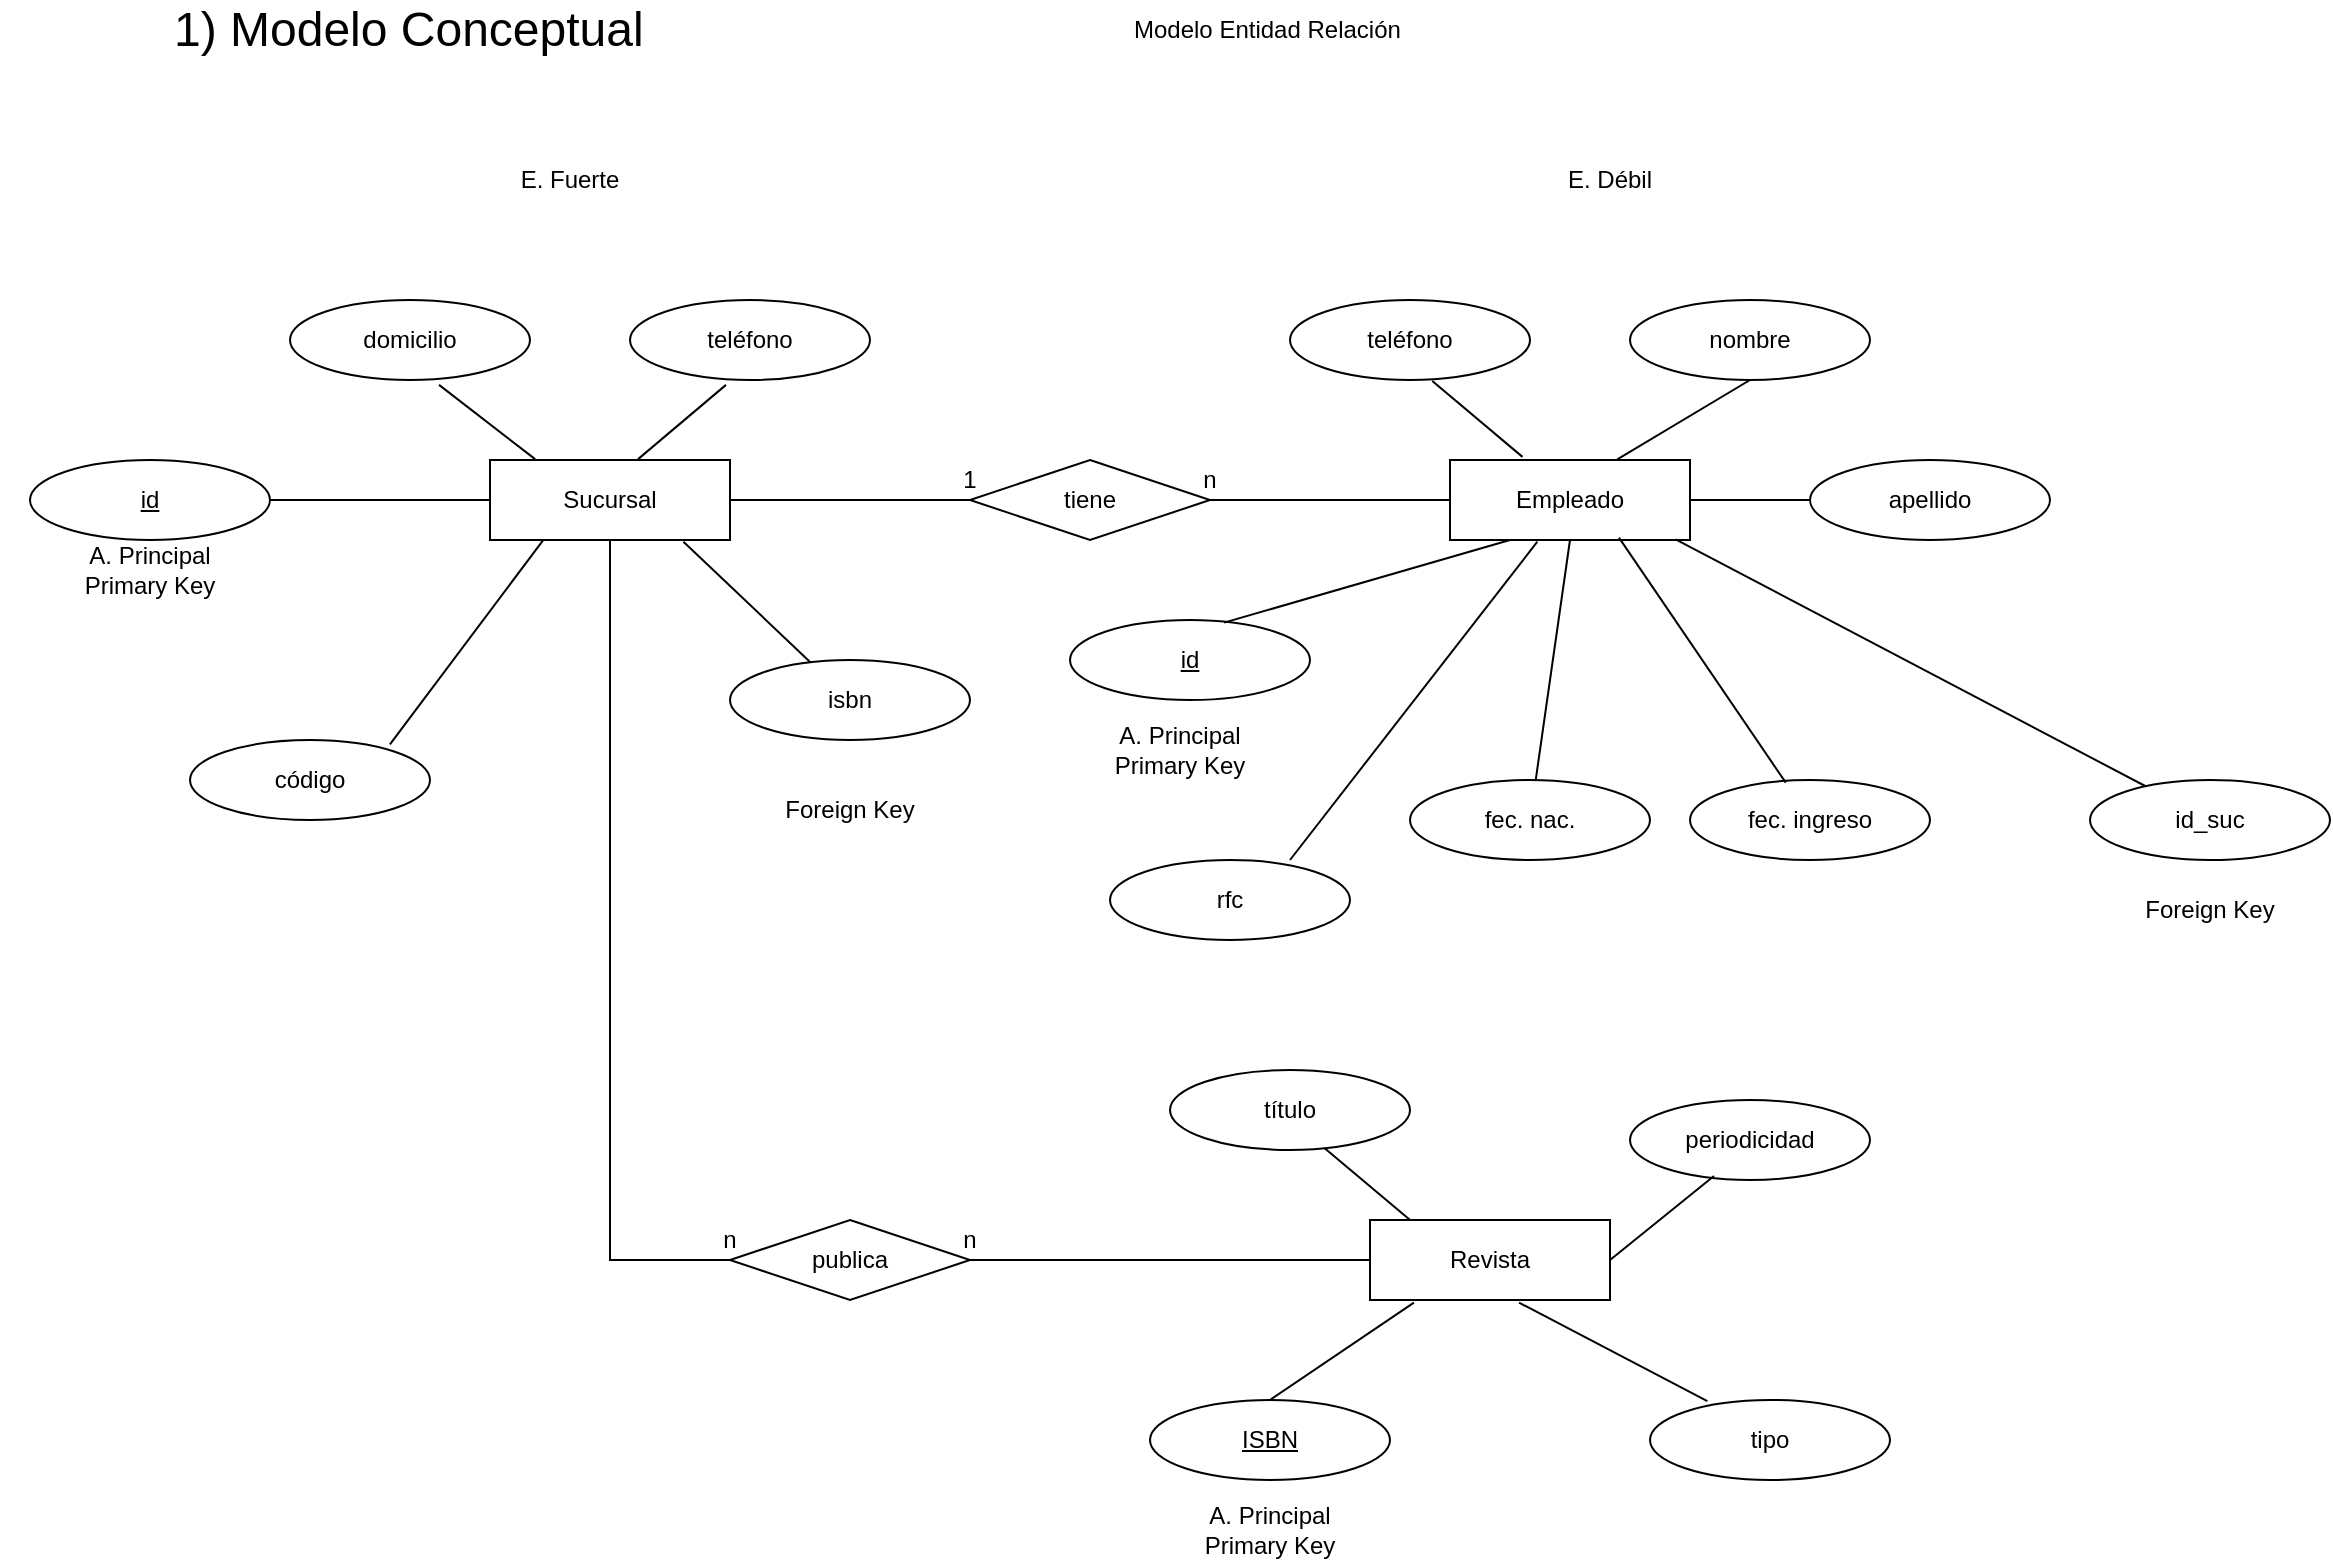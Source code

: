 <mxfile version="26.0.16">
  <diagram name="Page-1" id="2m4wh7v3PmHXvsgqi0Bo">
    <mxGraphModel dx="2132" dy="590" grid="1" gridSize="10" guides="1" tooltips="1" connect="1" arrows="1" fold="1" page="1" pageScale="1" pageWidth="827" pageHeight="1169" math="0" shadow="0">
      <root>
        <mxCell id="0" />
        <mxCell id="1" parent="0" />
        <mxCell id="oQlI8IUR9d3YUx72Ssix-1" value="1) Modelo Conceptual" style="text;html=1;align=left;verticalAlign=middle;whiteSpace=wrap;rounded=0;fontSize=24;" parent="1" vertex="1">
          <mxGeometry x="40" y="50" width="320" height="30" as="geometry" />
        </mxCell>
        <mxCell id="oQlI8IUR9d3YUx72Ssix-2" value="Sucursal" style="rounded=0;whiteSpace=wrap;html=1;" parent="1" vertex="1">
          <mxGeometry x="200" y="280" width="120" height="40" as="geometry" />
        </mxCell>
        <mxCell id="oQlI8IUR9d3YUx72Ssix-3" value="domicilio" style="ellipse;whiteSpace=wrap;html=1;" parent="1" vertex="1">
          <mxGeometry x="100" y="200" width="120" height="40" as="geometry" />
        </mxCell>
        <mxCell id="oQlI8IUR9d3YUx72Ssix-8" value="teléfono" style="ellipse;whiteSpace=wrap;html=1;" parent="1" vertex="1">
          <mxGeometry x="270" y="200" width="120" height="40" as="geometry" />
        </mxCell>
        <mxCell id="oQlI8IUR9d3YUx72Ssix-9" value="código" style="ellipse;whiteSpace=wrap;html=1;" parent="1" vertex="1">
          <mxGeometry x="50" y="420" width="120" height="40" as="geometry" />
        </mxCell>
        <mxCell id="oQlI8IUR9d3YUx72Ssix-12" value="" style="endArrow=none;html=1;rounded=0;exitX=0.621;exitY=1.061;exitDx=0;exitDy=0;exitPerimeter=0;entryX=0.188;entryY=-0.011;entryDx=0;entryDy=0;entryPerimeter=0;" parent="1" source="oQlI8IUR9d3YUx72Ssix-3" target="oQlI8IUR9d3YUx72Ssix-2" edge="1">
          <mxGeometry width="50" height="50" relative="1" as="geometry">
            <mxPoint x="100.0" y="310" as="sourcePoint" />
            <mxPoint x="164.04" y="260.0" as="targetPoint" />
          </mxGeometry>
        </mxCell>
        <mxCell id="oQlI8IUR9d3YUx72Ssix-13" value="Empleado" style="rounded=0;whiteSpace=wrap;html=1;" parent="1" vertex="1">
          <mxGeometry x="680" y="280" width="120" height="40" as="geometry" />
        </mxCell>
        <mxCell id="oQlI8IUR9d3YUx72Ssix-14" value="nombre" style="ellipse;whiteSpace=wrap;html=1;" parent="1" vertex="1">
          <mxGeometry x="770" y="200" width="120" height="40" as="geometry" />
        </mxCell>
        <mxCell id="oQlI8IUR9d3YUx72Ssix-15" value="apellido" style="ellipse;whiteSpace=wrap;html=1;" parent="1" vertex="1">
          <mxGeometry x="860" y="280" width="120" height="40" as="geometry" />
        </mxCell>
        <mxCell id="oQlI8IUR9d3YUx72Ssix-16" value="&lt;u&gt;id&lt;/u&gt;" style="ellipse;whiteSpace=wrap;html=1;" parent="1" vertex="1">
          <mxGeometry x="490" y="360" width="120" height="40" as="geometry" />
        </mxCell>
        <mxCell id="oQlI8IUR9d3YUx72Ssix-17" value="teléfono" style="ellipse;whiteSpace=wrap;html=1;" parent="1" vertex="1">
          <mxGeometry x="600" y="200" width="120" height="40" as="geometry" />
        </mxCell>
        <mxCell id="oQlI8IUR9d3YUx72Ssix-22" value="Modelo Entidad Relación" style="text;html=1;align=left;verticalAlign=middle;whiteSpace=wrap;rounded=0;" parent="1" vertex="1">
          <mxGeometry x="520" y="50" width="190" height="30" as="geometry" />
        </mxCell>
        <mxCell id="Q5rVgcIDudq4uHsDflU4-11" style="edgeStyle=orthogonalEdgeStyle;rounded=0;orthogonalLoop=1;jettySize=auto;html=1;entryX=1;entryY=0.5;entryDx=0;entryDy=0;endArrow=none;startFill=0;" parent="1" source="oQlI8IUR9d3YUx72Ssix-23" target="oQlI8IUR9d3YUx72Ssix-2" edge="1">
          <mxGeometry relative="1" as="geometry" />
        </mxCell>
        <mxCell id="Q5rVgcIDudq4uHsDflU4-13" style="edgeStyle=orthogonalEdgeStyle;rounded=0;orthogonalLoop=1;jettySize=auto;html=1;entryX=0;entryY=0.5;entryDx=0;entryDy=0;endArrow=none;startFill=0;" parent="1" source="oQlI8IUR9d3YUx72Ssix-23" target="oQlI8IUR9d3YUx72Ssix-13" edge="1">
          <mxGeometry relative="1" as="geometry" />
        </mxCell>
        <mxCell id="oQlI8IUR9d3YUx72Ssix-23" value="tiene" style="rhombus;whiteSpace=wrap;html=1;" parent="1" vertex="1">
          <mxGeometry x="440" y="280" width="120" height="40" as="geometry" />
        </mxCell>
        <mxCell id="Jr2bOZ-NmzqemenztBpP-1" value="1" style="text;html=1;align=center;verticalAlign=middle;whiteSpace=wrap;rounded=0;" parent="1" vertex="1">
          <mxGeometry x="430" y="280" width="20" height="20" as="geometry" />
        </mxCell>
        <mxCell id="Jr2bOZ-NmzqemenztBpP-2" value="n" style="text;html=1;align=center;verticalAlign=middle;whiteSpace=wrap;rounded=0;" parent="1" vertex="1">
          <mxGeometry x="550" y="280" width="20" height="20" as="geometry" />
        </mxCell>
        <mxCell id="Jr2bOZ-NmzqemenztBpP-5" value="id_suc" style="ellipse;whiteSpace=wrap;html=1;" parent="1" vertex="1">
          <mxGeometry x="1000" y="440" width="120" height="40" as="geometry" />
        </mxCell>
        <mxCell id="Jr2bOZ-NmzqemenztBpP-9" value="E. Fuerte" style="text;html=1;align=center;verticalAlign=middle;whiteSpace=wrap;rounded=0;" parent="1" vertex="1">
          <mxGeometry x="200" y="110" width="80" height="60" as="geometry" />
        </mxCell>
        <mxCell id="Jr2bOZ-NmzqemenztBpP-10" value="E. Débil" style="text;html=1;align=center;verticalAlign=middle;whiteSpace=wrap;rounded=0;" parent="1" vertex="1">
          <mxGeometry x="720" y="110" width="80" height="60" as="geometry" />
        </mxCell>
        <mxCell id="sLKigQfJ16g1k35YhlFk-1" value="fec. nac." style="ellipse;whiteSpace=wrap;html=1;" parent="1" vertex="1">
          <mxGeometry x="660" y="440" width="120" height="40" as="geometry" />
        </mxCell>
        <mxCell id="sLKigQfJ16g1k35YhlFk-2" value="fec. ingreso" style="ellipse;whiteSpace=wrap;html=1;" parent="1" vertex="1">
          <mxGeometry x="800" y="440" width="120" height="40" as="geometry" />
        </mxCell>
        <mxCell id="Q5rVgcIDudq4uHsDflU4-1" value="" style="endArrow=none;html=1;rounded=0;exitX=0.697;exitY=-0.008;exitDx=0;exitDy=0;exitPerimeter=0;entryX=0.5;entryY=1;entryDx=0;entryDy=0;" parent="1" source="oQlI8IUR9d3YUx72Ssix-13" target="oQlI8IUR9d3YUx72Ssix-14" edge="1">
          <mxGeometry width="50" height="50" relative="1" as="geometry">
            <mxPoint x="320.0" y="520" as="sourcePoint" />
            <mxPoint x="384.04" y="470.0" as="targetPoint" />
          </mxGeometry>
        </mxCell>
        <mxCell id="Q5rVgcIDudq4uHsDflU4-2" value="" style="endArrow=none;html=1;rounded=0;exitX=0.617;exitY=-0.011;exitDx=0;exitDy=0;exitPerimeter=0;entryX=0.4;entryY=1.061;entryDx=0;entryDy=0;entryPerimeter=0;" parent="1" source="oQlI8IUR9d3YUx72Ssix-2" target="oQlI8IUR9d3YUx72Ssix-8" edge="1">
          <mxGeometry width="50" height="50" relative="1" as="geometry">
            <mxPoint x="360.0" y="415" as="sourcePoint" />
            <mxPoint x="424.04" y="365.0" as="targetPoint" />
          </mxGeometry>
        </mxCell>
        <mxCell id="Q5rVgcIDudq4uHsDflU4-3" value="" style="endArrow=none;html=1;rounded=0;exitX=0.833;exitY=0.054;exitDx=0;exitDy=0;exitPerimeter=0;entryX=0.224;entryY=0.992;entryDx=0;entryDy=0;entryPerimeter=0;" parent="1" source="oQlI8IUR9d3YUx72Ssix-9" target="oQlI8IUR9d3YUx72Ssix-2" edge="1">
          <mxGeometry width="50" height="50" relative="1" as="geometry">
            <mxPoint x="220.0" y="415" as="sourcePoint" />
            <mxPoint x="284.04" y="365.0" as="targetPoint" />
          </mxGeometry>
        </mxCell>
        <mxCell id="Q5rVgcIDudq4uHsDflU4-5" value="" style="endArrow=none;html=1;rounded=0;exitX=0.25;exitY=1;exitDx=0;exitDy=0;entryX=0.642;entryY=0.033;entryDx=0;entryDy=0;entryPerimeter=0;" parent="1" source="oQlI8IUR9d3YUx72Ssix-13" target="oQlI8IUR9d3YUx72Ssix-16" edge="1">
          <mxGeometry width="50" height="50" relative="1" as="geometry">
            <mxPoint x="450.0" y="520" as="sourcePoint" />
            <mxPoint x="514.04" y="470.0" as="targetPoint" />
          </mxGeometry>
        </mxCell>
        <mxCell id="Q5rVgcIDudq4uHsDflU4-6" value="" style="endArrow=none;html=1;rounded=0;exitX=0.302;exitY=-0.039;exitDx=0;exitDy=0;exitPerimeter=0;entryX=0.593;entryY=1.013;entryDx=0;entryDy=0;entryPerimeter=0;" parent="1" source="oQlI8IUR9d3YUx72Ssix-13" target="oQlI8IUR9d3YUx72Ssix-17" edge="1">
          <mxGeometry width="50" height="50" relative="1" as="geometry">
            <mxPoint x="390.0" y="520" as="sourcePoint" />
            <mxPoint x="454.04" y="470.0" as="targetPoint" />
          </mxGeometry>
        </mxCell>
        <mxCell id="Q5rVgcIDudq4uHsDflU4-7" value="" style="endArrow=none;html=1;rounded=0;exitX=0.94;exitY=0.992;exitDx=0;exitDy=0;exitPerimeter=0;" parent="1" source="oQlI8IUR9d3YUx72Ssix-13" target="Jr2bOZ-NmzqemenztBpP-5" edge="1">
          <mxGeometry width="50" height="50" relative="1" as="geometry">
            <mxPoint x="320.0" y="590" as="sourcePoint" />
            <mxPoint x="384.04" y="540" as="targetPoint" />
          </mxGeometry>
        </mxCell>
        <mxCell id="Q5rVgcIDudq4uHsDflU4-8" value="" style="endArrow=none;html=1;rounded=0;exitX=0.704;exitY=0.971;exitDx=0;exitDy=0;exitPerimeter=0;entryX=0.399;entryY=0.033;entryDx=0;entryDy=0;entryPerimeter=0;" parent="1" source="oQlI8IUR9d3YUx72Ssix-13" target="sLKigQfJ16g1k35YhlFk-2" edge="1">
          <mxGeometry width="50" height="50" relative="1" as="geometry">
            <mxPoint x="450.0" y="590" as="sourcePoint" />
            <mxPoint x="514.04" y="540" as="targetPoint" />
          </mxGeometry>
        </mxCell>
        <mxCell id="Q5rVgcIDudq4uHsDflU4-9" value="" style="endArrow=none;html=1;rounded=0;exitX=1;exitY=0.5;exitDx=0;exitDy=0;entryX=0;entryY=0.5;entryDx=0;entryDy=0;" parent="1" source="oQlI8IUR9d3YUx72Ssix-13" target="oQlI8IUR9d3YUx72Ssix-15" edge="1">
          <mxGeometry width="50" height="50" relative="1" as="geometry">
            <mxPoint x="390.0" y="590" as="sourcePoint" />
            <mxPoint x="454.04" y="540" as="targetPoint" />
          </mxGeometry>
        </mxCell>
        <mxCell id="Q5rVgcIDudq4uHsDflU4-10" value="" style="endArrow=none;html=1;rounded=0;exitX=0.5;exitY=1;exitDx=0;exitDy=0;" parent="1" source="oQlI8IUR9d3YUx72Ssix-13" target="sLKigQfJ16g1k35YhlFk-1" edge="1">
          <mxGeometry width="50" height="50" relative="1" as="geometry">
            <mxPoint x="550" y="590" as="sourcePoint" />
            <mxPoint x="614.04" y="540" as="targetPoint" />
          </mxGeometry>
        </mxCell>
        <mxCell id="Q5rVgcIDudq4uHsDflU4-15" value="Revista" style="rounded=0;whiteSpace=wrap;html=1;" parent="1" vertex="1">
          <mxGeometry x="640" y="660" width="120" height="40" as="geometry" />
        </mxCell>
        <mxCell id="Q5rVgcIDudq4uHsDflU4-16" value="&lt;u&gt;ISBN&lt;/u&gt;" style="ellipse;whiteSpace=wrap;html=1;" parent="1" vertex="1">
          <mxGeometry x="530" y="750" width="120" height="40" as="geometry" />
        </mxCell>
        <mxCell id="Q5rVgcIDudq4uHsDflU4-17" value="título" style="ellipse;whiteSpace=wrap;html=1;" parent="1" vertex="1">
          <mxGeometry x="540" y="585" width="120" height="40" as="geometry" />
        </mxCell>
        <mxCell id="Q5rVgcIDudq4uHsDflU4-18" value="periodicidad" style="ellipse;whiteSpace=wrap;html=1;" parent="1" vertex="1">
          <mxGeometry x="770" y="600" width="120" height="40" as="geometry" />
        </mxCell>
        <mxCell id="Q5rVgcIDudq4uHsDflU4-19" value="tipo" style="ellipse;whiteSpace=wrap;html=1;" parent="1" vertex="1">
          <mxGeometry x="780" y="750" width="120" height="40" as="geometry" />
        </mxCell>
        <mxCell id="Q5rVgcIDudq4uHsDflU4-20" value="" style="endArrow=none;html=1;rounded=0;exitX=0.167;exitY=0;exitDx=0;exitDy=0;entryX=0.642;entryY=0.971;entryDx=0;entryDy=0;entryPerimeter=0;exitPerimeter=0;" parent="1" source="Q5rVgcIDudq4uHsDflU4-15" target="Q5rVgcIDudq4uHsDflU4-17" edge="1">
          <mxGeometry width="50" height="50" relative="1" as="geometry">
            <mxPoint x="587.13" y="600" as="sourcePoint" />
            <mxPoint x="570.13" y="720" as="targetPoint" />
          </mxGeometry>
        </mxCell>
        <mxCell id="Q5rVgcIDudq4uHsDflU4-21" value="" style="endArrow=none;html=1;rounded=0;exitX=0.35;exitY=0.95;exitDx=0;exitDy=0;exitPerimeter=0;entryX=1;entryY=0.5;entryDx=0;entryDy=0;" parent="1" source="Q5rVgcIDudq4uHsDflU4-18" target="Q5rVgcIDudq4uHsDflU4-15" edge="1">
          <mxGeometry width="50" height="50" relative="1" as="geometry">
            <mxPoint x="637" y="600" as="sourcePoint" />
            <mxPoint x="620" y="720" as="targetPoint" />
          </mxGeometry>
        </mxCell>
        <mxCell id="Q5rVgcIDudq4uHsDflU4-22" value="" style="endArrow=none;html=1;rounded=0;exitX=0.183;exitY=1.033;exitDx=0;exitDy=0;entryX=0.5;entryY=0;entryDx=0;entryDy=0;exitPerimeter=0;" parent="1" source="Q5rVgcIDudq4uHsDflU4-15" target="Q5rVgcIDudq4uHsDflU4-16" edge="1">
          <mxGeometry width="50" height="50" relative="1" as="geometry">
            <mxPoint x="506.87" y="600" as="sourcePoint" />
            <mxPoint x="489.87" y="720" as="targetPoint" />
          </mxGeometry>
        </mxCell>
        <mxCell id="Q5rVgcIDudq4uHsDflU4-23" value="" style="endArrow=none;html=1;rounded=0;exitX=0.621;exitY=1.033;exitDx=0;exitDy=0;exitPerimeter=0;entryX=0.239;entryY=0.013;entryDx=0;entryDy=0;entryPerimeter=0;" parent="1" source="Q5rVgcIDudq4uHsDflU4-15" target="Q5rVgcIDudq4uHsDflU4-19" edge="1">
          <mxGeometry width="50" height="50" relative="1" as="geometry">
            <mxPoint x="457" y="600" as="sourcePoint" />
            <mxPoint x="440" y="720" as="targetPoint" />
          </mxGeometry>
        </mxCell>
        <mxCell id="Q5rVgcIDudq4uHsDflU4-27" style="edgeStyle=orthogonalEdgeStyle;rounded=0;orthogonalLoop=1;jettySize=auto;html=1;entryX=0;entryY=0.5;entryDx=0;entryDy=0;endArrow=none;startFill=0;" parent="1" source="Q5rVgcIDudq4uHsDflU4-24" target="Q5rVgcIDudq4uHsDflU4-15" edge="1">
          <mxGeometry relative="1" as="geometry" />
        </mxCell>
        <mxCell id="Q5rVgcIDudq4uHsDflU4-28" style="edgeStyle=orthogonalEdgeStyle;rounded=0;orthogonalLoop=1;jettySize=auto;html=1;entryX=0.5;entryY=1;entryDx=0;entryDy=0;endArrow=none;startFill=0;" parent="1" source="Q5rVgcIDudq4uHsDflU4-24" target="oQlI8IUR9d3YUx72Ssix-2" edge="1">
          <mxGeometry relative="1" as="geometry">
            <Array as="points">
              <mxPoint x="260" y="680" />
            </Array>
          </mxGeometry>
        </mxCell>
        <mxCell id="Q5rVgcIDudq4uHsDflU4-24" value="publica" style="rhombus;whiteSpace=wrap;html=1;" parent="1" vertex="1">
          <mxGeometry x="320" y="660" width="120" height="40" as="geometry" />
        </mxCell>
        <mxCell id="Q5rVgcIDudq4uHsDflU4-25" value="n" style="text;html=1;align=center;verticalAlign=middle;whiteSpace=wrap;rounded=0;" parent="1" vertex="1">
          <mxGeometry x="310" y="660" width="20" height="20" as="geometry" />
        </mxCell>
        <mxCell id="Q5rVgcIDudq4uHsDflU4-26" value="n" style="text;html=1;align=center;verticalAlign=middle;whiteSpace=wrap;rounded=0;" parent="1" vertex="1">
          <mxGeometry x="430" y="660" width="20" height="20" as="geometry" />
        </mxCell>
        <mxCell id="lHm3YMEhO1ZaBKPAnr_9-1" value="isbn" style="ellipse;whiteSpace=wrap;html=1;" vertex="1" parent="1">
          <mxGeometry x="320" y="380" width="120" height="40" as="geometry" />
        </mxCell>
        <mxCell id="lHm3YMEhO1ZaBKPAnr_9-2" value="" style="endArrow=none;html=1;rounded=0;entryX=0.806;entryY=1.021;entryDx=0;entryDy=0;entryPerimeter=0;" edge="1" parent="1" source="lHm3YMEhO1ZaBKPAnr_9-1" target="oQlI8IUR9d3YUx72Ssix-2">
          <mxGeometry width="50" height="50" relative="1" as="geometry">
            <mxPoint x="140" y="392" as="sourcePoint" />
            <mxPoint x="228" y="334" as="targetPoint" />
          </mxGeometry>
        </mxCell>
        <mxCell id="lHm3YMEhO1ZaBKPAnr_9-3" value="A. Principal&lt;br&gt;Primary Key" style="text;html=1;align=center;verticalAlign=middle;whiteSpace=wrap;rounded=0;" vertex="1" parent="1">
          <mxGeometry x="-45" y="320" width="150" height="30" as="geometry" />
        </mxCell>
        <mxCell id="lHm3YMEhO1ZaBKPAnr_9-4" value="A. Principal&lt;br&gt;Primary Key" style="text;html=1;align=center;verticalAlign=middle;whiteSpace=wrap;rounded=0;" vertex="1" parent="1">
          <mxGeometry x="515" y="800" width="150" height="30" as="geometry" />
        </mxCell>
        <mxCell id="lHm3YMEhO1ZaBKPAnr_9-5" value="A. Principal&lt;br&gt;Primary Key" style="text;html=1;align=center;verticalAlign=middle;whiteSpace=wrap;rounded=0;" vertex="1" parent="1">
          <mxGeometry x="470" y="410" width="150" height="30" as="geometry" />
        </mxCell>
        <mxCell id="lHm3YMEhO1ZaBKPAnr_9-6" value="Foreign Key" style="text;html=1;align=center;verticalAlign=middle;whiteSpace=wrap;rounded=0;" vertex="1" parent="1">
          <mxGeometry x="1000" y="490" width="120" height="30" as="geometry" />
        </mxCell>
        <mxCell id="lHm3YMEhO1ZaBKPAnr_9-7" value="Foreign Key" style="text;html=1;align=center;verticalAlign=middle;whiteSpace=wrap;rounded=0;" vertex="1" parent="1">
          <mxGeometry x="320" y="440" width="120" height="30" as="geometry" />
        </mxCell>
        <mxCell id="lHm3YMEhO1ZaBKPAnr_9-9" value="rfc" style="ellipse;whiteSpace=wrap;html=1;" vertex="1" parent="1">
          <mxGeometry x="510" y="480" width="120" height="40" as="geometry" />
        </mxCell>
        <mxCell id="lHm3YMEhO1ZaBKPAnr_9-10" value="" style="endArrow=none;html=1;rounded=0;exitX=0.364;exitY=1.021;exitDx=0;exitDy=0;entryX=0.75;entryY=0;entryDx=0;entryDy=0;entryPerimeter=0;exitPerimeter=0;" edge="1" parent="1" source="oQlI8IUR9d3YUx72Ssix-13" target="lHm3YMEhO1ZaBKPAnr_9-9">
          <mxGeometry width="50" height="50" relative="1" as="geometry">
            <mxPoint x="720" y="379" as="sourcePoint" />
            <mxPoint x="577" y="420" as="targetPoint" />
          </mxGeometry>
        </mxCell>
        <mxCell id="lHm3YMEhO1ZaBKPAnr_9-11" value="&lt;u&gt;id&lt;/u&gt;" style="ellipse;whiteSpace=wrap;html=1;" vertex="1" parent="1">
          <mxGeometry x="-30" y="280" width="120" height="40" as="geometry" />
        </mxCell>
        <mxCell id="lHm3YMEhO1ZaBKPAnr_9-12" value="" style="endArrow=none;html=1;rounded=0;exitX=1;exitY=0.5;exitDx=0;exitDy=0;entryX=0;entryY=0.5;entryDx=0;entryDy=0;" edge="1" parent="1" source="lHm3YMEhO1ZaBKPAnr_9-11" target="oQlI8IUR9d3YUx72Ssix-2">
          <mxGeometry width="50" height="50" relative="1" as="geometry">
            <mxPoint x="103" y="360" as="sourcePoint" />
            <mxPoint x="200" y="298" as="targetPoint" />
          </mxGeometry>
        </mxCell>
      </root>
    </mxGraphModel>
  </diagram>
</mxfile>
